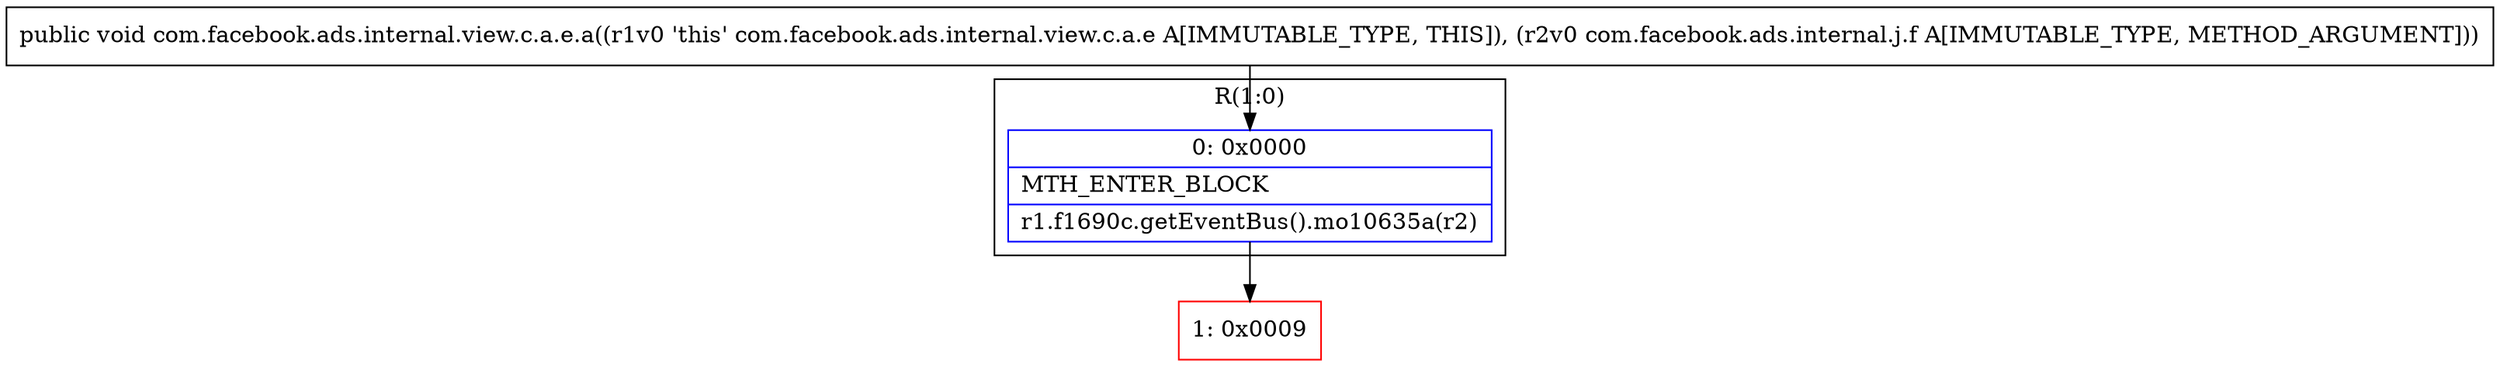 digraph "CFG forcom.facebook.ads.internal.view.c.a.e.a(Lcom\/facebook\/ads\/internal\/j\/f;)V" {
subgraph cluster_Region_126849029 {
label = "R(1:0)";
node [shape=record,color=blue];
Node_0 [shape=record,label="{0\:\ 0x0000|MTH_ENTER_BLOCK\l|r1.f1690c.getEventBus().mo10635a(r2)\l}"];
}
Node_1 [shape=record,color=red,label="{1\:\ 0x0009}"];
MethodNode[shape=record,label="{public void com.facebook.ads.internal.view.c.a.e.a((r1v0 'this' com.facebook.ads.internal.view.c.a.e A[IMMUTABLE_TYPE, THIS]), (r2v0 com.facebook.ads.internal.j.f A[IMMUTABLE_TYPE, METHOD_ARGUMENT])) }"];
MethodNode -> Node_0;
Node_0 -> Node_1;
}

